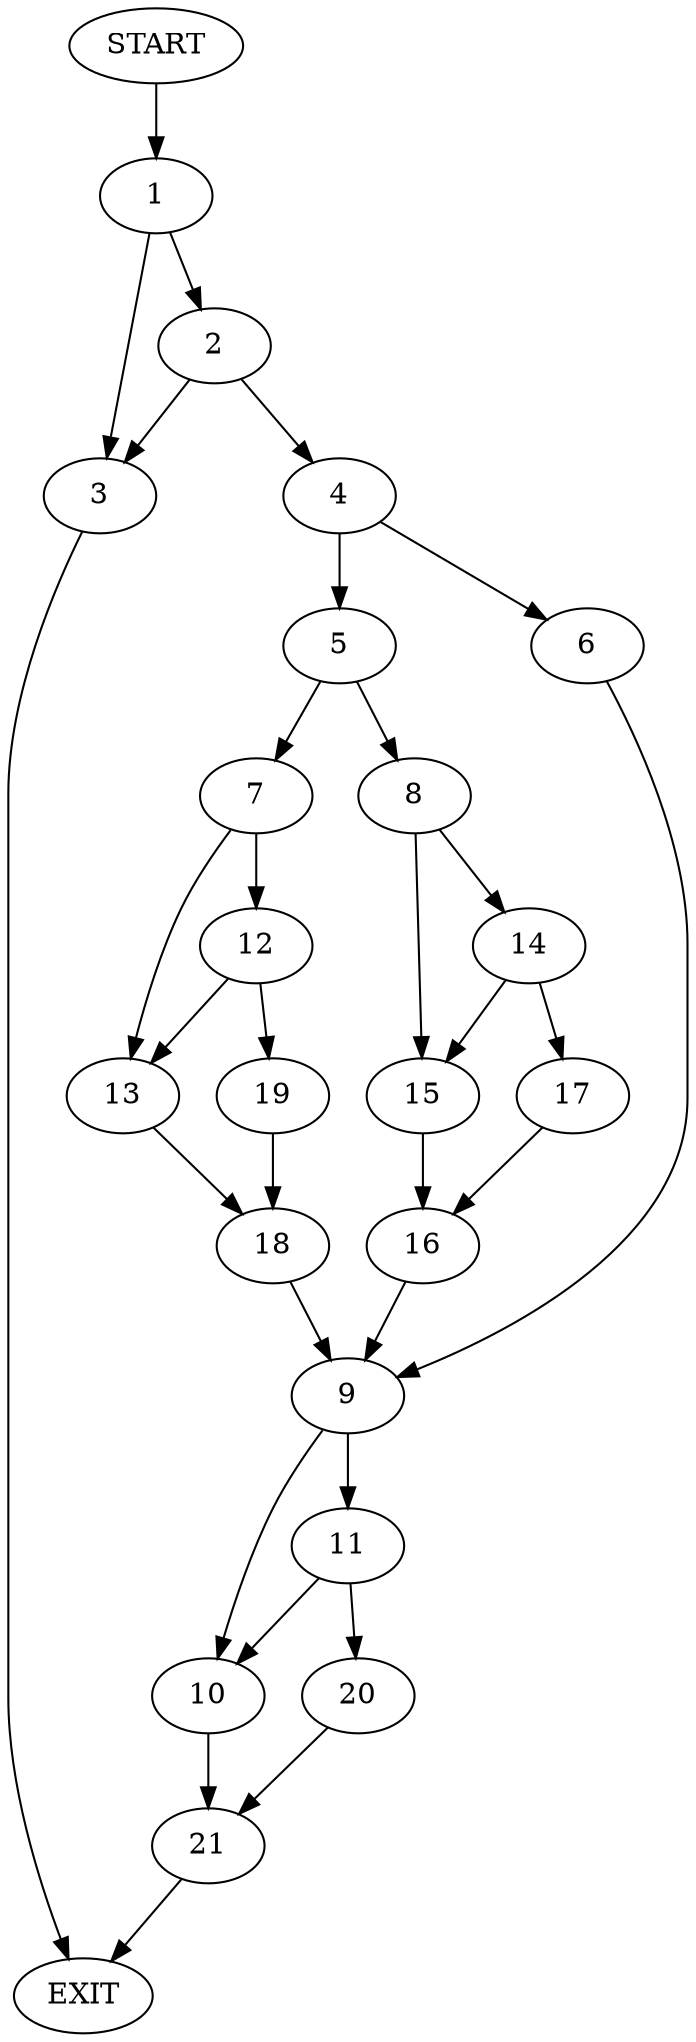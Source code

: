 digraph {
0 [label="START"]
22 [label="EXIT"]
0 -> 1
1 -> 2
1 -> 3
2 -> 3
2 -> 4
3 -> 22
4 -> 5
4 -> 6
5 -> 7
5 -> 8
6 -> 9
9 -> 10
9 -> 11
7 -> 12
7 -> 13
8 -> 14
8 -> 15
15 -> 16
14 -> 17
14 -> 15
17 -> 16
16 -> 9
13 -> 18
12 -> 13
12 -> 19
19 -> 18
18 -> 9
11 -> 10
11 -> 20
10 -> 21
20 -> 21
21 -> 22
}
